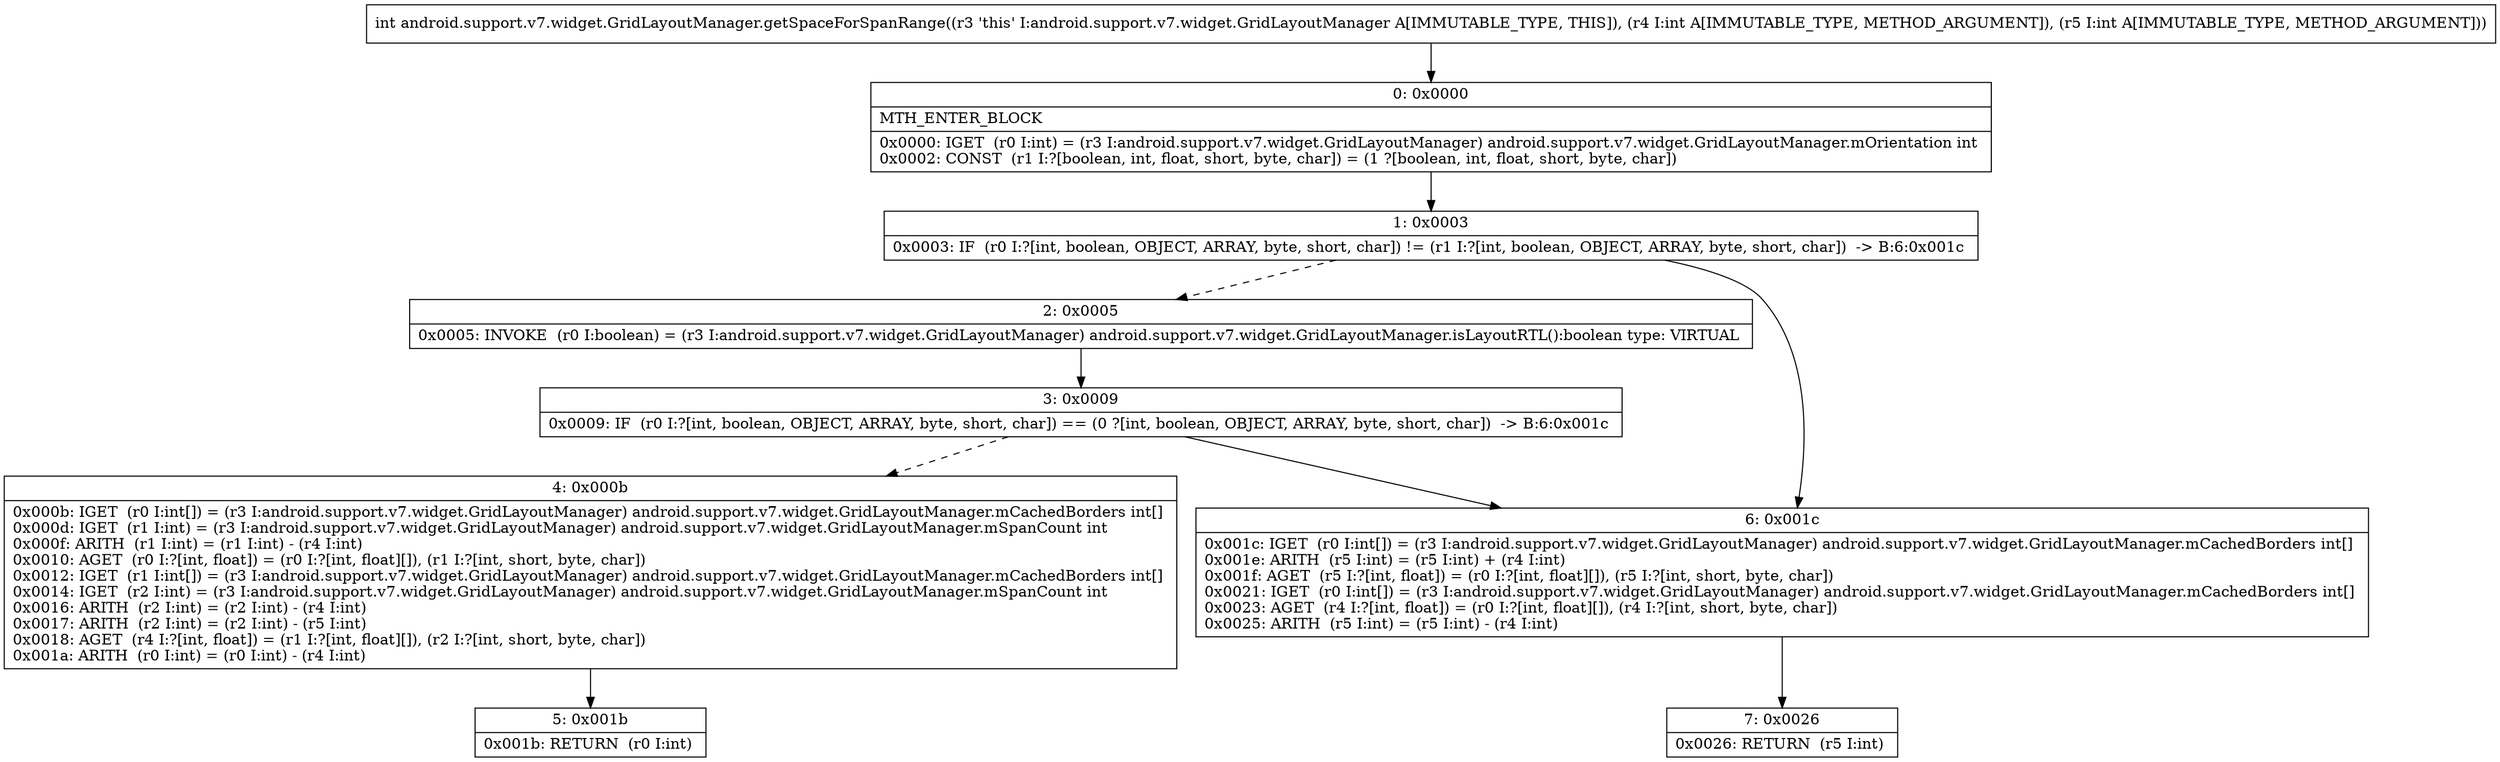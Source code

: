 digraph "CFG forandroid.support.v7.widget.GridLayoutManager.getSpaceForSpanRange(II)I" {
Node_0 [shape=record,label="{0\:\ 0x0000|MTH_ENTER_BLOCK\l|0x0000: IGET  (r0 I:int) = (r3 I:android.support.v7.widget.GridLayoutManager) android.support.v7.widget.GridLayoutManager.mOrientation int \l0x0002: CONST  (r1 I:?[boolean, int, float, short, byte, char]) = (1 ?[boolean, int, float, short, byte, char]) \l}"];
Node_1 [shape=record,label="{1\:\ 0x0003|0x0003: IF  (r0 I:?[int, boolean, OBJECT, ARRAY, byte, short, char]) != (r1 I:?[int, boolean, OBJECT, ARRAY, byte, short, char])  \-\> B:6:0x001c \l}"];
Node_2 [shape=record,label="{2\:\ 0x0005|0x0005: INVOKE  (r0 I:boolean) = (r3 I:android.support.v7.widget.GridLayoutManager) android.support.v7.widget.GridLayoutManager.isLayoutRTL():boolean type: VIRTUAL \l}"];
Node_3 [shape=record,label="{3\:\ 0x0009|0x0009: IF  (r0 I:?[int, boolean, OBJECT, ARRAY, byte, short, char]) == (0 ?[int, boolean, OBJECT, ARRAY, byte, short, char])  \-\> B:6:0x001c \l}"];
Node_4 [shape=record,label="{4\:\ 0x000b|0x000b: IGET  (r0 I:int[]) = (r3 I:android.support.v7.widget.GridLayoutManager) android.support.v7.widget.GridLayoutManager.mCachedBorders int[] \l0x000d: IGET  (r1 I:int) = (r3 I:android.support.v7.widget.GridLayoutManager) android.support.v7.widget.GridLayoutManager.mSpanCount int \l0x000f: ARITH  (r1 I:int) = (r1 I:int) \- (r4 I:int) \l0x0010: AGET  (r0 I:?[int, float]) = (r0 I:?[int, float][]), (r1 I:?[int, short, byte, char]) \l0x0012: IGET  (r1 I:int[]) = (r3 I:android.support.v7.widget.GridLayoutManager) android.support.v7.widget.GridLayoutManager.mCachedBorders int[] \l0x0014: IGET  (r2 I:int) = (r3 I:android.support.v7.widget.GridLayoutManager) android.support.v7.widget.GridLayoutManager.mSpanCount int \l0x0016: ARITH  (r2 I:int) = (r2 I:int) \- (r4 I:int) \l0x0017: ARITH  (r2 I:int) = (r2 I:int) \- (r5 I:int) \l0x0018: AGET  (r4 I:?[int, float]) = (r1 I:?[int, float][]), (r2 I:?[int, short, byte, char]) \l0x001a: ARITH  (r0 I:int) = (r0 I:int) \- (r4 I:int) \l}"];
Node_5 [shape=record,label="{5\:\ 0x001b|0x001b: RETURN  (r0 I:int) \l}"];
Node_6 [shape=record,label="{6\:\ 0x001c|0x001c: IGET  (r0 I:int[]) = (r3 I:android.support.v7.widget.GridLayoutManager) android.support.v7.widget.GridLayoutManager.mCachedBorders int[] \l0x001e: ARITH  (r5 I:int) = (r5 I:int) + (r4 I:int) \l0x001f: AGET  (r5 I:?[int, float]) = (r0 I:?[int, float][]), (r5 I:?[int, short, byte, char]) \l0x0021: IGET  (r0 I:int[]) = (r3 I:android.support.v7.widget.GridLayoutManager) android.support.v7.widget.GridLayoutManager.mCachedBorders int[] \l0x0023: AGET  (r4 I:?[int, float]) = (r0 I:?[int, float][]), (r4 I:?[int, short, byte, char]) \l0x0025: ARITH  (r5 I:int) = (r5 I:int) \- (r4 I:int) \l}"];
Node_7 [shape=record,label="{7\:\ 0x0026|0x0026: RETURN  (r5 I:int) \l}"];
MethodNode[shape=record,label="{int android.support.v7.widget.GridLayoutManager.getSpaceForSpanRange((r3 'this' I:android.support.v7.widget.GridLayoutManager A[IMMUTABLE_TYPE, THIS]), (r4 I:int A[IMMUTABLE_TYPE, METHOD_ARGUMENT]), (r5 I:int A[IMMUTABLE_TYPE, METHOD_ARGUMENT])) }"];
MethodNode -> Node_0;
Node_0 -> Node_1;
Node_1 -> Node_2[style=dashed];
Node_1 -> Node_6;
Node_2 -> Node_3;
Node_3 -> Node_4[style=dashed];
Node_3 -> Node_6;
Node_4 -> Node_5;
Node_6 -> Node_7;
}

